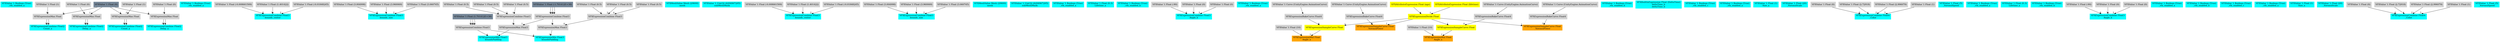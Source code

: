 digraph G {
node0 [shape="box" color="cyan" style="filled" label="VFXValue`1 Boolean (True)
_vfx_enabled_a"]
node1 [shape="box" color="cyan" style="filled" label="VFXExpressionCombine Float2
Count_a"]
node2 [shape="box" color="lightgray" style="filled" label="VFXExpressionMax Float"]
node3 [shape="box" color="lightgray" style="filled" label="VFXValue`1 Float (1)"]
node4 [shape="box" color="lightslategray" style="filled" label="VFXValue`1 Float (0)"]
node5 [shape="box" color="cyan" style="filled" label="VFXExpressionCombine Float2
Delay_a"]
node6 [shape="box" color="lightgray" style="filled" label="VFXExpressionMax Float"]
node7 [shape="box" color="lightgray" style="filled" label="VFXValue`1 Float (0)"]
node8 [shape="box" color="cyan" style="filled" label="VFXValue`1 Boolean (True)
_vfx_enabled_a"]
node9 [shape="box" color="cyan" style="filled" label="VFXExpressionCombine Float2
Count_a"]
node10 [shape="box" color="lightgray" style="filled" label="VFXExpressionMax Float"]
node11 [shape="box" color="lightgray" style="filled" label="VFXValue`1 Float (1)"]
node12 [shape="box" color="cyan" style="filled" label="VFXExpressionCombine Float2
Delay_a"]
node13 [shape="box" color="lightgray" style="filled" label="VFXExpressionMax Float"]
node14 [shape="box" color="lightgray" style="filled" label="VFXValue`1 Float (0)"]
node15 [shape="box" color="cyan" style="filled" label="VFXExpressionCombine Float3
bounds_center"]
node16 [shape="box" color="lightgray" style="filled" label="VFXValue`1 Float (-0.008661509)"]
node17 [shape="box" color="lightgray" style="filled" label="VFXValue`1 Float (1.401422)"]
node18 [shape="box" color="lightgray" style="filled" label="VFXValue`1 Float (-0.01848245)"]
node19 [shape="box" color="cyan" style="filled" label="VFXExpressionCombine Float3
bounds_size"]
node20 [shape="box" color="lightgray" style="filled" label="VFXValue`1 Float (3.004998)"]
node21 [shape="box" color="lightgray" style="filled" label="VFXValue`1 Float (3.960069)"]
node22 [shape="box" color="lightgray" style="filled" label="VFXValue`1 Float (3.060745)"]
node23 [shape="box" color="cyan" style="filled" label="VFXExpressionMin Float3
boundsPadding"]
node24 [shape="box" color="lightgray" style="filled" label="VFXExpressionMax Float3"]
node25 [shape="box" color="lightgray" style="filled" label="VFXExpressionCombine Float3"]
node26 [shape="box" color="lightgray" style="filled" label="VFXValue`1 Float (0.5)"]
node27 [shape="box" color="lightgray" style="filled" label="VFXValue`1 Float (0.5)"]
node28 [shape="box" color="lightgray" style="filled" label="VFXValue`1 Float (0.5)"]
node29 [shape="box" color="lightgray" style="filled" label="VFXExpressionCombine Float3"]
node30 [shape="box" color="lightslategray" style="filled" label="VFXValue`1 Float (-1.701412E+38)"]
node31 [shape="box" color="lightgray" style="filled" label="VFXExpressionCombine Float3"]
node32 [shape="box" color="lightslategray" style="filled" label="VFXValue`1 Float (1.701412E+38)"]
node33 [shape="box" color="cyan" style="filled" label="VFXMeshValue Mesh (29600)
mesh"]
node34 [shape="box" color="cyan" style="filled" label="VFXValue`1 Uint32 (4294967295)
subMeshMask"]
node35 [shape="box" color="cyan" style="filled" label="VFXExpressionCombine Float3
bounds_center"]
node36 [shape="box" color="lightgray" style="filled" label="VFXValue`1 Float (-0.008661509)"]
node37 [shape="box" color="lightgray" style="filled" label="VFXValue`1 Float (1.401422)"]
node38 [shape="box" color="lightgray" style="filled" label="VFXValue`1 Float (-0.01848245)"]
node39 [shape="box" color="cyan" style="filled" label="VFXExpressionCombine Float3
bounds_size"]
node40 [shape="box" color="lightgray" style="filled" label="VFXValue`1 Float (3.004998)"]
node41 [shape="box" color="lightgray" style="filled" label="VFXValue`1 Float (3.960069)"]
node42 [shape="box" color="lightgray" style="filled" label="VFXValue`1 Float (3.060745)"]
node43 [shape="box" color="cyan" style="filled" label="VFXExpressionMin Float3
boundsPadding"]
node44 [shape="box" color="lightgray" style="filled" label="VFXExpressionMax Float3"]
node45 [shape="box" color="lightgray" style="filled" label="VFXExpressionCombine Float3"]
node46 [shape="box" color="lightgray" style="filled" label="VFXValue`1 Float (0.5)"]
node47 [shape="box" color="lightgray" style="filled" label="VFXValue`1 Float (0.5)"]
node48 [shape="box" color="lightgray" style="filled" label="VFXValue`1 Float (0.5)"]
node49 [shape="box" color="cyan" style="filled" label="VFXMeshValue Mesh (29600)
mesh"]
node50 [shape="box" color="cyan" style="filled" label="VFXValue`1 Uint32 (4294967295)
subMeshMask"]
node51 [shape="box" color="cyan" style="filled" label="VFXValue`1 Boolean (True)
_vfx_enabled_a"]
node52 [shape="box" color="cyan" style="filled" label="VFXValue`1 Float (0.3)
Lifetime_a"]
node53 [shape="box" color="cyan" style="filled" label="VFXValue`1 Boolean (True)
_vfx_enabled_b"]
node54 [shape="box" color="cyan" style="filled" label="VFXExpressionCombine Float3
Angle_b"]
node55 [shape="box" color="lightgray" style="filled" label="VFXValue`1 Float (-90)"]
node56 [shape="box" color="lightgray" style="filled" label="VFXValue`1 Float (0)"]
node57 [shape="box" color="lightgray" style="filled" label="VFXValue`1 Float (0)"]
node58 [shape="box" color="cyan" style="filled" label="VFXValue`1 Boolean (True)
_vfx_enabled_a"]
node59 [shape="box" color="orange" style="filled" label="VFXExpressionMul Float
Angle_a"]
node60 [shape="box" color="lightgray" style="filled" label="VFXValue`1 Float (10)"]
node61 [shape="box" color="yellow" style="filled" label="VFXExpressionSampleCurve Float"]
node62 [shape="box" color="lightgray" style="filled" label="VFXExpressionBakeCurve Float4"]
node63 [shape="box" color="lightgray" style="filled" label="VFXValue`1 Curve (UnityEngine.AnimationCurve)"]
node64 [shape="box" color="yellow" style="filled" label="VFXExpressionDivide Float"]
node65 [shape="box" color="yellow" style="filled" label="VFXAttributeExpression Float (age)"]
node66 [shape="box" color="yellow" style="filled" label="VFXAttributeExpression Float (lifetime)"]
node67 [shape="box" color="cyan" style="filled" label="VFXValue`1 Boolean (True)
_vfx_enabled_b"]
node68 [shape="box" color="cyan" style="filled" label="VFXBuiltInExpression Float (DeltaTime)
deltaTime_b
deltaTime_b"]
node69 [shape="box" color="cyan" style="filled" label="VFXValue`1 Boolean (True)
_vfx_enabled_c"]
node70 [shape="box" color="cyan" style="filled" label="VFXValue`1 Boolean (True)
_vfx_enabled_a"]
node71 [shape="box" color="cyan" style="filled" label="VFXValue`1 Float (1)
Size_a"]
node72 [shape="box" color="cyan" style="filled" label="VFXValue`1 Float (20)
_VoronoiScale"]
node73 [shape="box" color="cyan" style="filled" label="VFXExpressionCombine Float4
_Color"]
node74 [shape="box" color="lightgray" style="filled" label="VFXValue`1 Float (0)"]
node75 [shape="box" color="lightgray" style="filled" label="VFXValue`1 Float (2.72918)"]
node76 [shape="box" color="lightgray" style="filled" label="VFXValue`1 Float (2.996079)"]
node77 [shape="box" color="lightgray" style="filled" label="VFXValue`1 Float (1)"]
node78 [shape="box" color="cyan" style="filled" label="VFXValue`1 Float (5)
_VoronoiSpeed"]
node79 [shape="box" color="orange" style="filled" label="VFXExpressionSampleCurve Float
_VoronoiPower"]
node80 [shape="box" color="lightgray" style="filled" label="VFXExpressionBakeCurve Float4"]
node81 [shape="box" color="lightgray" style="filled" label="VFXValue`1 Curve (UnityEngine.AnimationCurve)"]
node82 [shape="box" color="cyan" style="filled" label="VFXValue`1 Boolean (True)
_vfx_enabled_a"]
node83 [shape="box" color="cyan" style="filled" label="VFXValue`1 Float (0.3)
Lifetime_a"]
node84 [shape="box" color="cyan" style="filled" label="VFXValue`1 Boolean (True)
_vfx_enabled_b"]
node85 [shape="box" color="cyan" style="filled" label="VFXExpressionCombine Float3
Angle_b"]
node86 [shape="box" color="lightgray" style="filled" label="VFXValue`1 Float (-90)"]
node87 [shape="box" color="lightgray" style="filled" label="VFXValue`1 Float (0)"]
node88 [shape="box" color="lightgray" style="filled" label="VFXValue`1 Float (0)"]
node89 [shape="box" color="cyan" style="filled" label="VFXValue`1 Boolean (True)
_vfx_enabled_a"]
node90 [shape="box" color="orange" style="filled" label="VFXExpressionMul Float
Angle_a"]
node91 [shape="box" color="lightgray" style="filled" label="VFXValue`1 Float (10)"]
node92 [shape="box" color="yellow" style="filled" label="VFXExpressionSampleCurve Float"]
node93 [shape="box" color="lightgray" style="filled" label="VFXExpressionBakeCurve Float4"]
node94 [shape="box" color="lightgray" style="filled" label="VFXValue`1 Curve (UnityEngine.AnimationCurve)"]
node95 [shape="box" color="cyan" style="filled" label="VFXValue`1 Boolean (True)
_vfx_enabled_b"]
node96 [shape="box" color="cyan" style="filled" label="VFXValue`1 Boolean (True)
_vfx_enabled_c"]
node97 [shape="box" color="cyan" style="filled" label="VFXValue`1 Boolean (True)
_vfx_enabled_a"]
node98 [shape="box" color="cyan" style="filled" label="VFXValue`1 Float (1)
Size_a"]
node99 [shape="box" color="cyan" style="filled" label="VFXValue`1 Float (20)
_VoronoiScale"]
node100 [shape="box" color="cyan" style="filled" label="VFXExpressionCombine Float4
_Color"]
node101 [shape="box" color="lightgray" style="filled" label="VFXValue`1 Float (0)"]
node102 [shape="box" color="lightgray" style="filled" label="VFXValue`1 Float (2.72918)"]
node103 [shape="box" color="lightgray" style="filled" label="VFXValue`1 Float (2.996079)"]
node104 [shape="box" color="lightgray" style="filled" label="VFXValue`1 Float (1)"]
node105 [shape="box" color="cyan" style="filled" label="VFXValue`1 Float (5)
_VoronoiSpeed"]
node106 [shape="box" color="orange" style="filled" label="VFXExpressionSampleCurve Float
_VoronoiPower"]
node107 [shape="box" color="lightgray" style="filled" label="VFXExpressionBakeCurve Float4"]
node108 [shape="box" color="lightgray" style="filled" label="VFXValue`1 Curve (UnityEngine.AnimationCurve)"]
node2 -> node1 [headlabel="0"]
node2 -> node1 [headlabel="1"]
node3 -> node2 [headlabel="0"]
node4 -> node2 [headlabel="1"]
node6 -> node5 [headlabel="0"]
node6 -> node5 [headlabel="1"]
node7 -> node6 [headlabel="0"]
node4 -> node6 [headlabel="1"]
node10 -> node9 [headlabel="0"]
node10 -> node9 [headlabel="1"]
node11 -> node10 [headlabel="0"]
node4 -> node10 [headlabel="1"]
node13 -> node12 [headlabel="0"]
node13 -> node12 [headlabel="1"]
node14 -> node13 [headlabel="0"]
node4 -> node13 [headlabel="1"]
node16 -> node15 [headlabel="0"]
node17 -> node15 [headlabel="1"]
node18 -> node15 [headlabel="2"]
node20 -> node19 [headlabel="0"]
node21 -> node19 [headlabel="1"]
node22 -> node19 [headlabel="2"]
node24 -> node23 [headlabel="0"]
node31 -> node23 [headlabel="1"]
node25 -> node24 [headlabel="0"]
node29 -> node24 [headlabel="1"]
node26 -> node25 [headlabel="0"]
node27 -> node25 [headlabel="1"]
node28 -> node25 [headlabel="2"]
node30 -> node29 [headlabel="0"]
node30 -> node29 [headlabel="1"]
node30 -> node29 [headlabel="2"]
node32 -> node31 [headlabel="0"]
node32 -> node31 [headlabel="1"]
node32 -> node31 [headlabel="2"]
node36 -> node35 [headlabel="0"]
node37 -> node35 [headlabel="1"]
node38 -> node35 [headlabel="2"]
node40 -> node39 [headlabel="0"]
node41 -> node39 [headlabel="1"]
node42 -> node39 [headlabel="2"]
node44 -> node43 [headlabel="0"]
node31 -> node43 [headlabel="1"]
node45 -> node44 [headlabel="0"]
node29 -> node44 [headlabel="1"]
node46 -> node45 [headlabel="0"]
node47 -> node45 [headlabel="1"]
node48 -> node45 [headlabel="2"]
node55 -> node54 [headlabel="0"]
node56 -> node54 [headlabel="1"]
node57 -> node54 [headlabel="2"]
node60 -> node59 [headlabel="0"]
node61 -> node59 [headlabel="1"]
node62 -> node61 [headlabel="0"]
node64 -> node61 [headlabel="1"]
node63 -> node62 
node65 -> node64 [headlabel="0"]
node66 -> node64 [headlabel="1"]
node74 -> node73 [headlabel="0"]
node75 -> node73 [headlabel="1"]
node76 -> node73 [headlabel="2"]
node77 -> node73 [headlabel="3"]
node80 -> node79 [headlabel="0"]
node64 -> node79 [headlabel="1"]
node81 -> node80 
node86 -> node85 [headlabel="0"]
node87 -> node85 [headlabel="1"]
node88 -> node85 [headlabel="2"]
node91 -> node90 [headlabel="0"]
node92 -> node90 [headlabel="1"]
node93 -> node92 [headlabel="0"]
node64 -> node92 [headlabel="1"]
node94 -> node93 
node101 -> node100 [headlabel="0"]
node102 -> node100 [headlabel="1"]
node103 -> node100 [headlabel="2"]
node104 -> node100 [headlabel="3"]
node107 -> node106 [headlabel="0"]
node64 -> node106 [headlabel="1"]
node108 -> node107 
}

